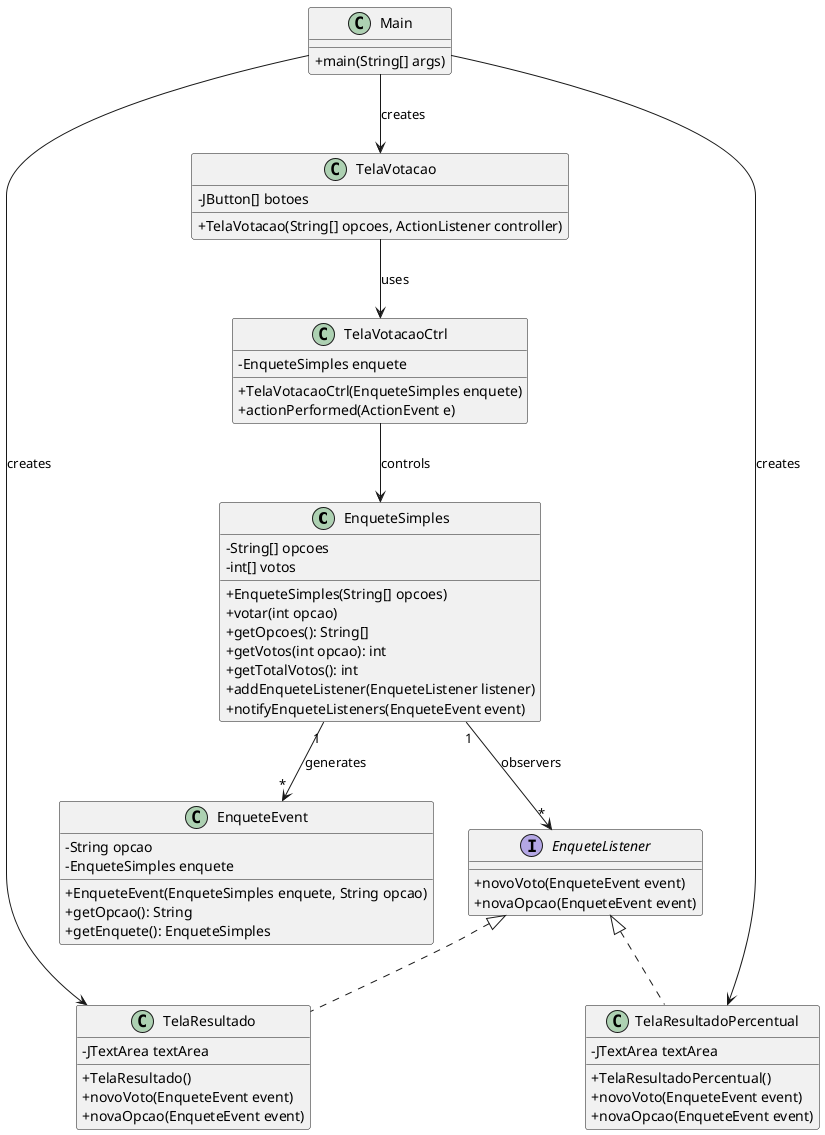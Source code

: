 @startuml
skinparam classAttributeIconSize 0

class EnqueteSimples {
  - String[] opcoes
  - int[] votos
  + EnqueteSimples(String[] opcoes)
  + votar(int opcao)
  + getOpcoes(): String[]
  + getVotos(int opcao): int
  + getTotalVotos(): int
  + addEnqueteListener(EnqueteListener listener)
  + notifyEnqueteListeners(EnqueteEvent event)
}

interface EnqueteListener {
  + novoVoto(EnqueteEvent event)
  + novaOpcao(EnqueteEvent event)
}

class EnqueteEvent {
  - String opcao
  - EnqueteSimples enquete
  + EnqueteEvent(EnqueteSimples enquete, String opcao)
  + getOpcao(): String
  + getEnquete(): EnqueteSimples
}

class TelaVotacao {
  - JButton[] botoes
  + TelaVotacao(String[] opcoes, ActionListener controller)
}

class TelaResultado {
  - JTextArea textArea
  + TelaResultado()
  + novoVoto(EnqueteEvent event)
  + novaOpcao(EnqueteEvent event)
}

class TelaResultadoPercentual {
  - JTextArea textArea
  + TelaResultadoPercentual()
  + novoVoto(EnqueteEvent event)
  + novaOpcao(EnqueteEvent event)
}

class TelaVotacaoCtrl {
  - EnqueteSimples enquete
  + TelaVotacaoCtrl(EnqueteSimples enquete)
  + actionPerformed(ActionEvent e)
}

class Main {
  + main(String[] args)
}

EnqueteSimples "1" --> "*" EnqueteListener : "observers"
EnqueteListener <|.. TelaResultado
EnqueteListener <|.. TelaResultadoPercentual
EnqueteSimples "1" --> "*" EnqueteEvent : "generates"
TelaVotacao --> TelaVotacaoCtrl : "uses"
TelaVotacaoCtrl --> EnqueteSimples : "controls"
Main --> TelaVotacao : "creates"
Main --> TelaResultado : "creates"
Main --> TelaResultadoPercentual : "creates"
